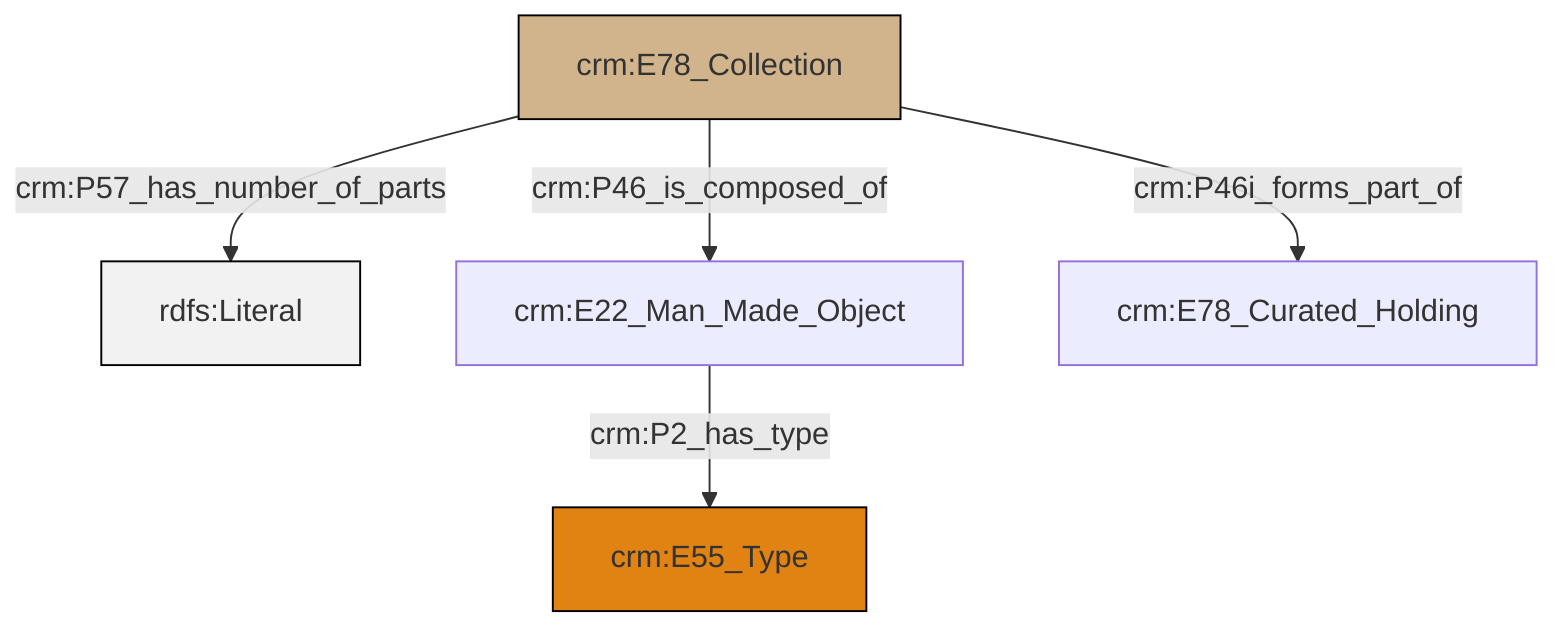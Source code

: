 graph TD
classDef Literal fill:#f2f2f2,stroke:#000000;
classDef CRM_Entity fill:#FFFFFF,stroke:#000000;
classDef Temporal_Entity fill:#00C9E6, stroke:#000000;
classDef Type fill:#E18312, stroke:#000000;
classDef Time-Span fill:#2C9C91, stroke:#000000;
classDef Appellation fill:#FFEB7F, stroke:#000000;
classDef Place fill:#008836, stroke:#000000;
classDef Persistent_Item fill:#B266B2, stroke:#000000;
classDef Conceptual_Object fill:#FFD700, stroke:#000000;
classDef Physical_Thing fill:#D2B48C, stroke:#000000;
classDef Actor fill:#f58aad, stroke:#000000;
classDef PC_Classes fill:#4ce600, stroke:#000000;
classDef Multi fill:#cccccc,stroke:#000000;

0["crm:E78_Collection"]:::Physical_Thing -->|crm:P57_has_number_of_parts| 1[rdfs:Literal]:::Literal
0["crm:E78_Collection"]:::Physical_Thing -->|crm:P46_is_composed_of| 2["crm:E22_Man_Made_Object"]:::Default
0["crm:E78_Collection"]:::Physical_Thing -->|crm:P46i_forms_part_of| 5["crm:E78_Curated_Holding"]:::Default
2["crm:E22_Man_Made_Object"]:::Default -->|crm:P2_has_type| 6["crm:E55_Type"]:::Type
